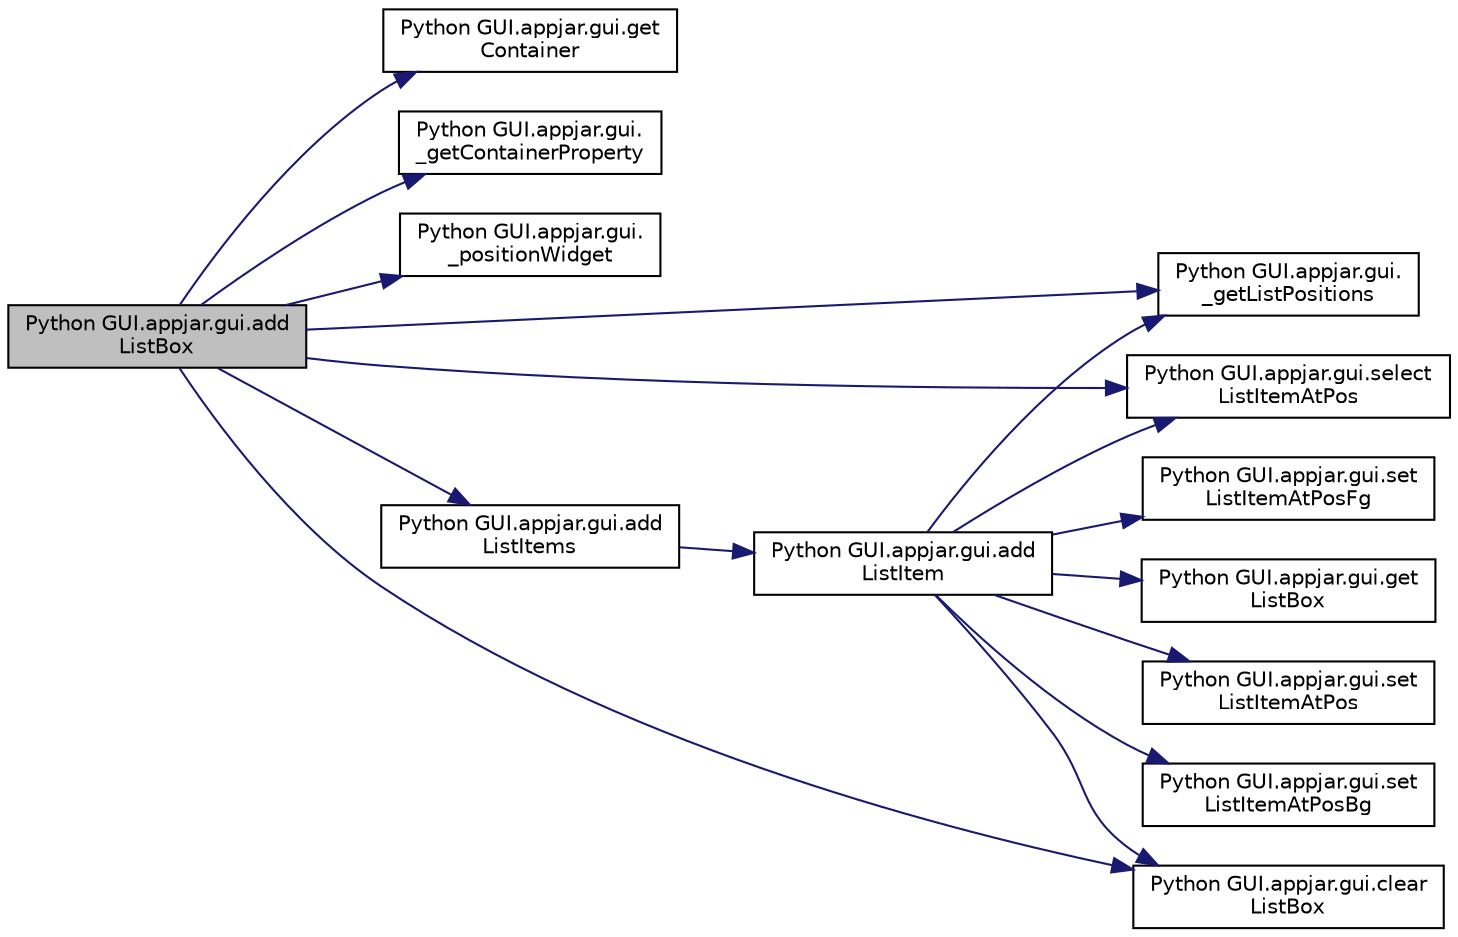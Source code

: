 digraph "Python GUI.appjar.gui.addListBox"
{
  edge [fontname="Helvetica",fontsize="10",labelfontname="Helvetica",labelfontsize="10"];
  node [fontname="Helvetica",fontsize="10",shape=record];
  rankdir="LR";
  Node632 [label="Python GUI.appjar.gui.add\lListBox",height=0.2,width=0.4,color="black", fillcolor="grey75", style="filled", fontcolor="black"];
  Node632 -> Node633 [color="midnightblue",fontsize="10",style="solid"];
  Node633 [label="Python GUI.appjar.gui.get\lContainer",height=0.2,width=0.4,color="black", fillcolor="white", style="filled",URL="$class_python_01_g_u_i_1_1appjar_1_1gui.html#aa89c83e95e3952f6cc39fc23dffa15ce"];
  Node632 -> Node634 [color="midnightblue",fontsize="10",style="solid"];
  Node634 [label="Python GUI.appjar.gui.\l_getContainerProperty",height=0.2,width=0.4,color="black", fillcolor="white", style="filled",URL="$class_python_01_g_u_i_1_1appjar_1_1gui.html#aa0cf90816634eb9855a518e37d864ec1"];
  Node632 -> Node635 [color="midnightblue",fontsize="10",style="solid"];
  Node635 [label="Python GUI.appjar.gui.\l_positionWidget",height=0.2,width=0.4,color="black", fillcolor="white", style="filled",URL="$class_python_01_g_u_i_1_1appjar_1_1gui.html#a994cf4bbd47f434233271d3d8b0eb4c6"];
  Node632 -> Node636 [color="midnightblue",fontsize="10",style="solid"];
  Node636 [label="Python GUI.appjar.gui.\l_getListPositions",height=0.2,width=0.4,color="black", fillcolor="white", style="filled",URL="$class_python_01_g_u_i_1_1appjar_1_1gui.html#ad0a9d49b25529c4889b7de0f6a519f0d"];
  Node632 -> Node637 [color="midnightblue",fontsize="10",style="solid"];
  Node637 [label="Python GUI.appjar.gui.select\lListItemAtPos",height=0.2,width=0.4,color="black", fillcolor="white", style="filled",URL="$class_python_01_g_u_i_1_1appjar_1_1gui.html#a7f4db968c9b9ebc8a63ff9e47ca12559"];
  Node632 -> Node638 [color="midnightblue",fontsize="10",style="solid"];
  Node638 [label="Python GUI.appjar.gui.clear\lListBox",height=0.2,width=0.4,color="black", fillcolor="white", style="filled",URL="$class_python_01_g_u_i_1_1appjar_1_1gui.html#a5bce4b9da6ff86c92253b6163cefc4e9"];
  Node632 -> Node639 [color="midnightblue",fontsize="10",style="solid"];
  Node639 [label="Python GUI.appjar.gui.add\lListItems",height=0.2,width=0.4,color="black", fillcolor="white", style="filled",URL="$class_python_01_g_u_i_1_1appjar_1_1gui.html#a228d62f783bb8686809dfbe6e7280946"];
  Node639 -> Node640 [color="midnightblue",fontsize="10",style="solid"];
  Node640 [label="Python GUI.appjar.gui.add\lListItem",height=0.2,width=0.4,color="black", fillcolor="white", style="filled",URL="$class_python_01_g_u_i_1_1appjar_1_1gui.html#a4aed1f8de7d6ecf1c0e90842e06f6db2"];
  Node640 -> Node637 [color="midnightblue",fontsize="10",style="solid"];
  Node640 -> Node641 [color="midnightblue",fontsize="10",style="solid"];
  Node641 [label="Python GUI.appjar.gui.get\lListBox",height=0.2,width=0.4,color="black", fillcolor="white", style="filled",URL="$class_python_01_g_u_i_1_1appjar_1_1gui.html#ac86c31273c74f6104911b8cc2c801ef9"];
  Node640 -> Node636 [color="midnightblue",fontsize="10",style="solid"];
  Node640 -> Node642 [color="midnightblue",fontsize="10",style="solid"];
  Node642 [label="Python GUI.appjar.gui.set\lListItemAtPos",height=0.2,width=0.4,color="black", fillcolor="white", style="filled",URL="$class_python_01_g_u_i_1_1appjar_1_1gui.html#a30b6e9cfe344249f7f3ad99b6e2510fd"];
  Node640 -> Node643 [color="midnightblue",fontsize="10",style="solid"];
  Node643 [label="Python GUI.appjar.gui.set\lListItemAtPosBg",height=0.2,width=0.4,color="black", fillcolor="white", style="filled",URL="$class_python_01_g_u_i_1_1appjar_1_1gui.html#ad990fff531a4b88944d9aedc11ee2af5"];
  Node640 -> Node644 [color="midnightblue",fontsize="10",style="solid"];
  Node644 [label="Python GUI.appjar.gui.set\lListItemAtPosFg",height=0.2,width=0.4,color="black", fillcolor="white", style="filled",URL="$class_python_01_g_u_i_1_1appjar_1_1gui.html#aa01f620d2067d09398b4cf58902f6e45"];
  Node640 -> Node638 [color="midnightblue",fontsize="10",style="solid"];
}

